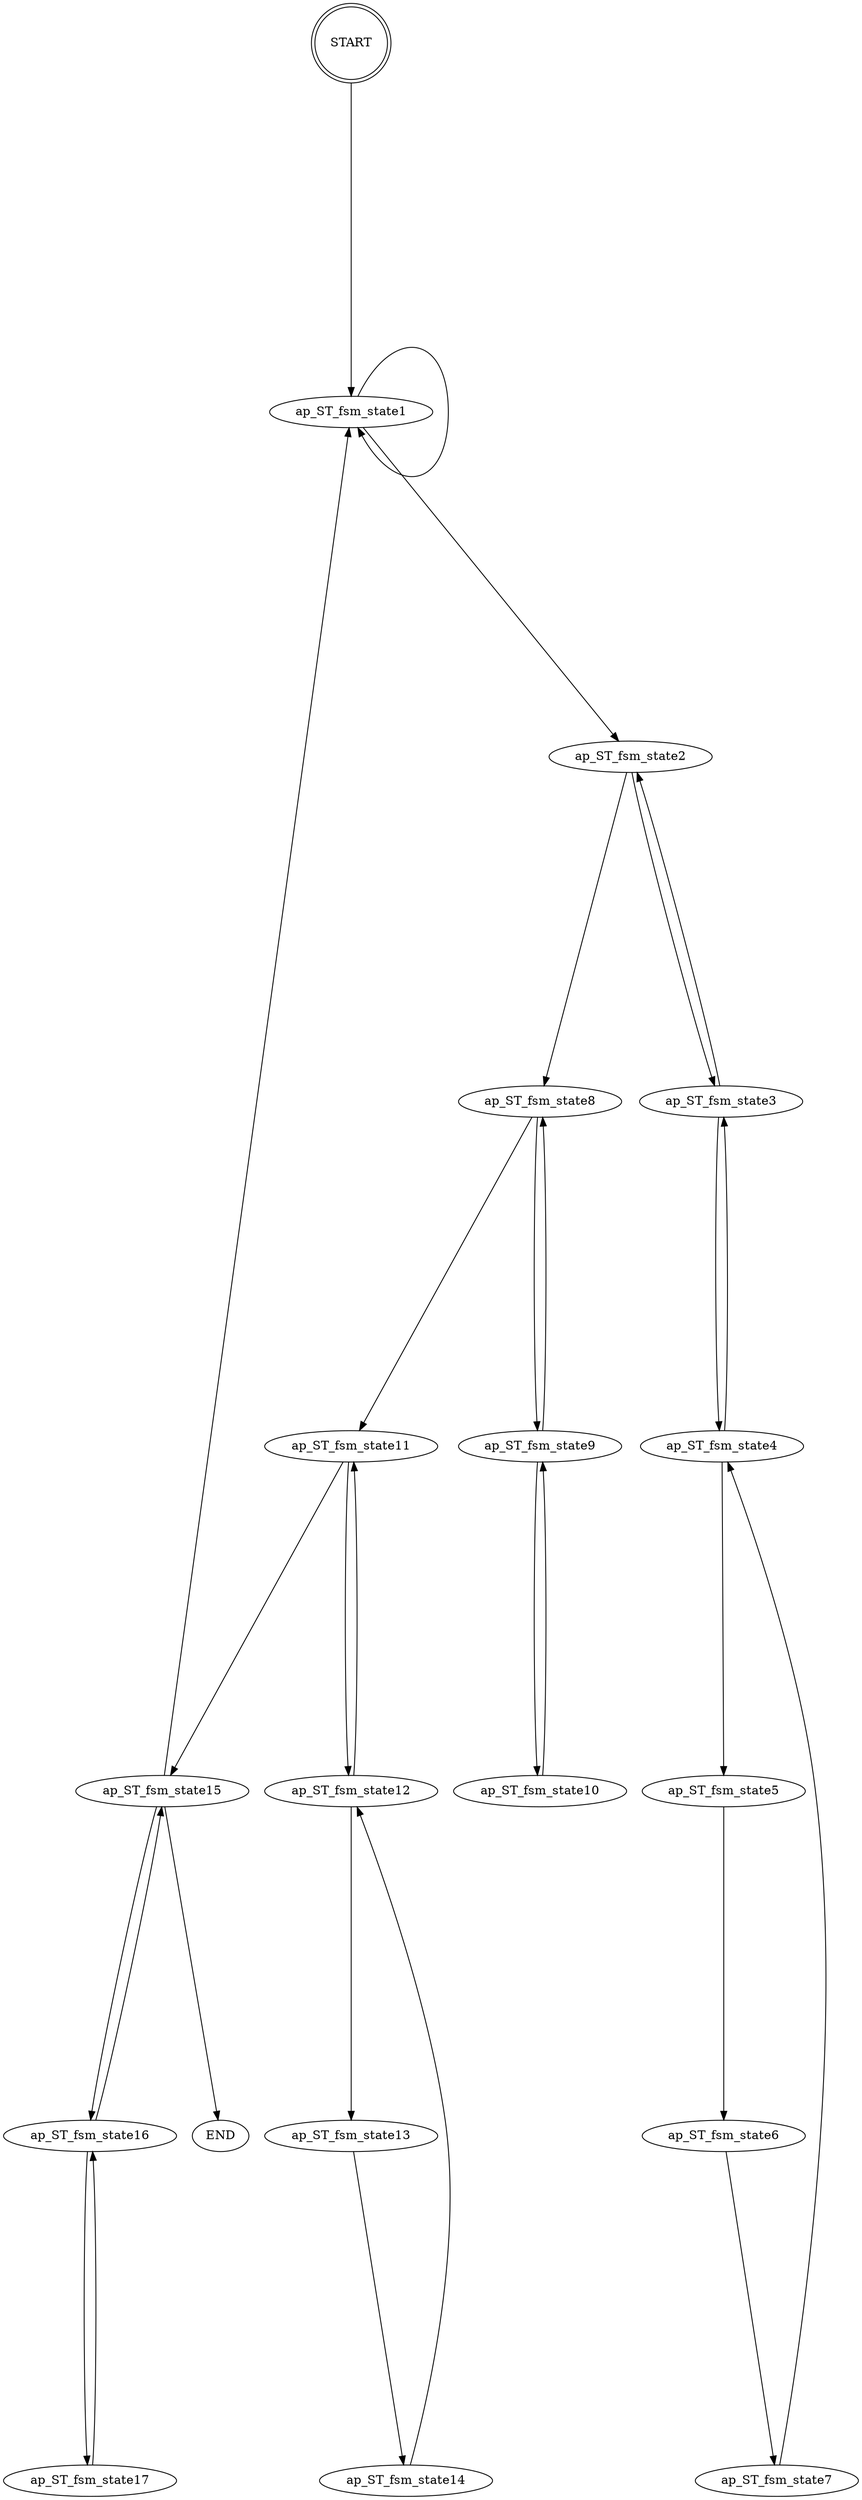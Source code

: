 digraph "" {
 graph [ranksep=5.0];
edge [color=black,
len=2.0
];
START    [shape=doublecircle];
START -> ap_ST_fsm_state1;
ap_ST_fsm_state1 -> ap_ST_fsm_state2;
ap_ST_fsm_state1 -> ap_ST_fsm_state1;
ap_ST_fsm_state2 -> ap_ST_fsm_state8;
ap_ST_fsm_state2 -> ap_ST_fsm_state3;
ap_ST_fsm_state3 -> ap_ST_fsm_state2;
ap_ST_fsm_state3 -> ap_ST_fsm_state4;
ap_ST_fsm_state4 -> ap_ST_fsm_state3;
ap_ST_fsm_state4 -> ap_ST_fsm_state5;
ap_ST_fsm_state5 -> ap_ST_fsm_state6;
ap_ST_fsm_state6 -> ap_ST_fsm_state7;
ap_ST_fsm_state7 -> ap_ST_fsm_state4;
ap_ST_fsm_state8 -> ap_ST_fsm_state11;
ap_ST_fsm_state8 -> ap_ST_fsm_state9;
ap_ST_fsm_state9 -> ap_ST_fsm_state8;
ap_ST_fsm_state9 -> ap_ST_fsm_state10;
ap_ST_fsm_state10 -> ap_ST_fsm_state9;
ap_ST_fsm_state11 -> ap_ST_fsm_state15;
ap_ST_fsm_state11 -> ap_ST_fsm_state12;
ap_ST_fsm_state12 -> ap_ST_fsm_state11;
ap_ST_fsm_state12 -> ap_ST_fsm_state13;
ap_ST_fsm_state13 -> ap_ST_fsm_state14;
ap_ST_fsm_state14 -> ap_ST_fsm_state12;
ap_ST_fsm_state15 -> ap_ST_fsm_state1;
ap_ST_fsm_state15 -> ap_ST_fsm_state16;
ap_ST_fsm_state15 -> END;
ap_ST_fsm_state16 -> ap_ST_fsm_state15;
ap_ST_fsm_state16 -> ap_ST_fsm_state17;
ap_ST_fsm_state17 -> ap_ST_fsm_state16;
}

